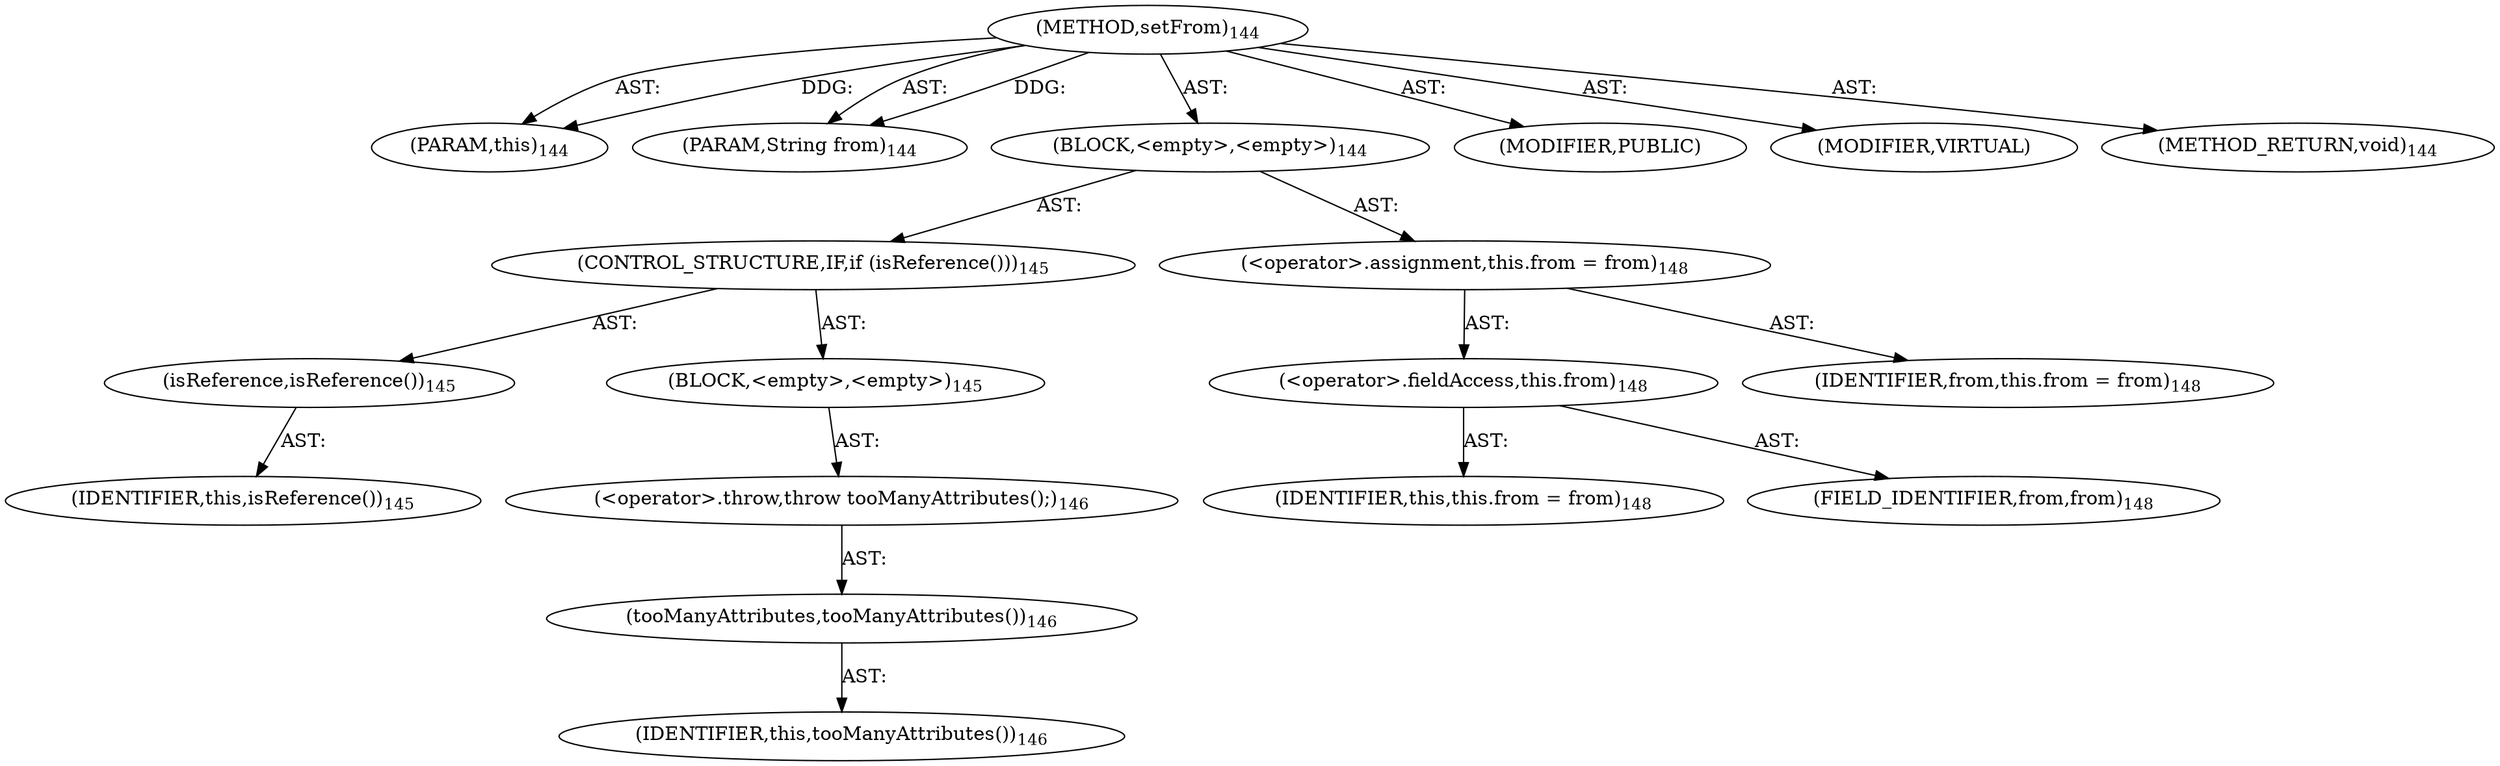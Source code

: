 digraph "setFrom" {  
"111669149702" [label = <(METHOD,setFrom)<SUB>144</SUB>> ]
"115964116997" [label = <(PARAM,this)<SUB>144</SUB>> ]
"115964117009" [label = <(PARAM,String from)<SUB>144</SUB>> ]
"25769803790" [label = <(BLOCK,&lt;empty&gt;,&lt;empty&gt;)<SUB>144</SUB>> ]
"47244640264" [label = <(CONTROL_STRUCTURE,IF,if (isReference()))<SUB>145</SUB>> ]
"30064771120" [label = <(isReference,isReference())<SUB>145</SUB>> ]
"68719476756" [label = <(IDENTIFIER,this,isReference())<SUB>145</SUB>> ]
"25769803791" [label = <(BLOCK,&lt;empty&gt;,&lt;empty&gt;)<SUB>145</SUB>> ]
"30064771121" [label = <(&lt;operator&gt;.throw,throw tooManyAttributes();)<SUB>146</SUB>> ]
"30064771122" [label = <(tooManyAttributes,tooManyAttributes())<SUB>146</SUB>> ]
"68719476757" [label = <(IDENTIFIER,this,tooManyAttributes())<SUB>146</SUB>> ]
"30064771123" [label = <(&lt;operator&gt;.assignment,this.from = from)<SUB>148</SUB>> ]
"30064771124" [label = <(&lt;operator&gt;.fieldAccess,this.from)<SUB>148</SUB>> ]
"68719476758" [label = <(IDENTIFIER,this,this.from = from)<SUB>148</SUB>> ]
"55834574862" [label = <(FIELD_IDENTIFIER,from,from)<SUB>148</SUB>> ]
"68719476788" [label = <(IDENTIFIER,from,this.from = from)<SUB>148</SUB>> ]
"133143986192" [label = <(MODIFIER,PUBLIC)> ]
"133143986193" [label = <(MODIFIER,VIRTUAL)> ]
"128849018886" [label = <(METHOD_RETURN,void)<SUB>144</SUB>> ]
  "111669149702" -> "115964116997"  [ label = "AST: "] 
  "111669149702" -> "115964117009"  [ label = "AST: "] 
  "111669149702" -> "25769803790"  [ label = "AST: "] 
  "111669149702" -> "133143986192"  [ label = "AST: "] 
  "111669149702" -> "133143986193"  [ label = "AST: "] 
  "111669149702" -> "128849018886"  [ label = "AST: "] 
  "25769803790" -> "47244640264"  [ label = "AST: "] 
  "25769803790" -> "30064771123"  [ label = "AST: "] 
  "47244640264" -> "30064771120"  [ label = "AST: "] 
  "47244640264" -> "25769803791"  [ label = "AST: "] 
  "30064771120" -> "68719476756"  [ label = "AST: "] 
  "25769803791" -> "30064771121"  [ label = "AST: "] 
  "30064771121" -> "30064771122"  [ label = "AST: "] 
  "30064771122" -> "68719476757"  [ label = "AST: "] 
  "30064771123" -> "30064771124"  [ label = "AST: "] 
  "30064771123" -> "68719476788"  [ label = "AST: "] 
  "30064771124" -> "68719476758"  [ label = "AST: "] 
  "30064771124" -> "55834574862"  [ label = "AST: "] 
  "111669149702" -> "115964116997"  [ label = "DDG: "] 
  "111669149702" -> "115964117009"  [ label = "DDG: "] 
}
